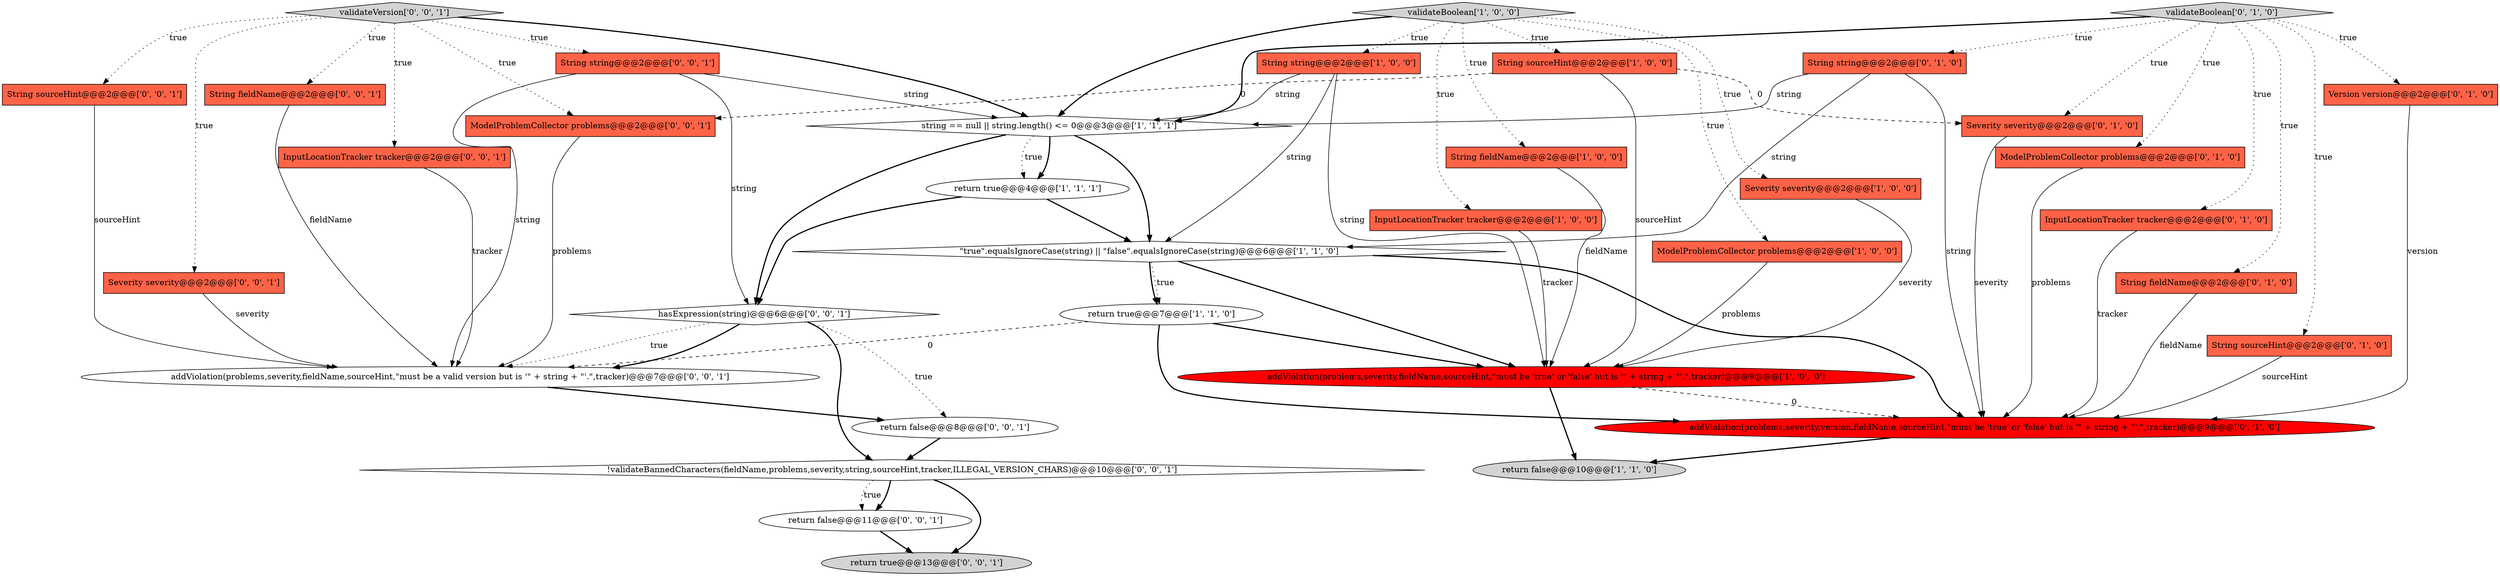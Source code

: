 digraph {
25 [style = filled, label = "validateVersion['0', '0', '1']", fillcolor = lightgray, shape = diamond image = "AAA0AAABBB3BBB"];
23 [style = filled, label = "addViolation(problems,severity,fieldName,sourceHint,\"must be a valid version but is '\" + string + \"'.\",tracker)@@@7@@@['0', '0', '1']", fillcolor = white, shape = ellipse image = "AAA0AAABBB3BBB"];
13 [style = filled, label = "InputLocationTracker tracker@@@2@@@['0', '1', '0']", fillcolor = tomato, shape = box image = "AAA0AAABBB2BBB"];
32 [style = filled, label = "String sourceHint@@@2@@@['0', '0', '1']", fillcolor = tomato, shape = box image = "AAA0AAABBB3BBB"];
29 [style = filled, label = "!validateBannedCharacters(fieldName,problems,severity,string,sourceHint,tracker,ILLEGAL_VERSION_CHARS)@@@10@@@['0', '0', '1']", fillcolor = white, shape = diamond image = "AAA0AAABBB3BBB"];
14 [style = filled, label = "validateBoolean['0', '1', '0']", fillcolor = lightgray, shape = diamond image = "AAA0AAABBB2BBB"];
30 [style = filled, label = "String string@@@2@@@['0', '0', '1']", fillcolor = tomato, shape = box image = "AAA0AAABBB3BBB"];
22 [style = filled, label = "Severity severity@@@2@@@['0', '0', '1']", fillcolor = tomato, shape = box image = "AAA0AAABBB3BBB"];
10 [style = filled, label = "string == null || string.length() <= 0@@@3@@@['1', '1', '1']", fillcolor = white, shape = diamond image = "AAA0AAABBB1BBB"];
1 [style = filled, label = "String fieldName@@@2@@@['1', '0', '0']", fillcolor = tomato, shape = box image = "AAA0AAABBB1BBB"];
15 [style = filled, label = "addViolation(problems,severity,version,fieldName,sourceHint,\"must be 'true' or 'false' but is '\" + string + \"'.\",tracker)@@@9@@@['0', '1', '0']", fillcolor = red, shape = ellipse image = "AAA1AAABBB2BBB"];
28 [style = filled, label = "return false@@@8@@@['0', '0', '1']", fillcolor = white, shape = ellipse image = "AAA0AAABBB3BBB"];
7 [style = filled, label = "return true@@@4@@@['1', '1', '1']", fillcolor = white, shape = ellipse image = "AAA0AAABBB1BBB"];
24 [style = filled, label = "return false@@@11@@@['0', '0', '1']", fillcolor = white, shape = ellipse image = "AAA0AAABBB3BBB"];
11 [style = filled, label = "String sourceHint@@@2@@@['1', '0', '0']", fillcolor = tomato, shape = box image = "AAA1AAABBB1BBB"];
4 [style = filled, label = "Severity severity@@@2@@@['1', '0', '0']", fillcolor = tomato, shape = box image = "AAA0AAABBB1BBB"];
0 [style = filled, label = "String string@@@2@@@['1', '0', '0']", fillcolor = tomato, shape = box image = "AAA0AAABBB1BBB"];
31 [style = filled, label = "String fieldName@@@2@@@['0', '0', '1']", fillcolor = tomato, shape = box image = "AAA0AAABBB3BBB"];
33 [style = filled, label = "InputLocationTracker tracker@@@2@@@['0', '0', '1']", fillcolor = tomato, shape = box image = "AAA0AAABBB3BBB"];
5 [style = filled, label = "InputLocationTracker tracker@@@2@@@['1', '0', '0']", fillcolor = tomato, shape = box image = "AAA0AAABBB1BBB"];
19 [style = filled, label = "String fieldName@@@2@@@['0', '1', '0']", fillcolor = tomato, shape = box image = "AAA0AAABBB2BBB"];
17 [style = filled, label = "String sourceHint@@@2@@@['0', '1', '0']", fillcolor = tomato, shape = box image = "AAA0AAABBB2BBB"];
21 [style = filled, label = "Severity severity@@@2@@@['0', '1', '0']", fillcolor = tomato, shape = box image = "AAA1AAABBB2BBB"];
26 [style = filled, label = "hasExpression(string)@@@6@@@['0', '0', '1']", fillcolor = white, shape = diamond image = "AAA0AAABBB3BBB"];
20 [style = filled, label = "Version version@@@2@@@['0', '1', '0']", fillcolor = tomato, shape = box image = "AAA0AAABBB2BBB"];
2 [style = filled, label = "addViolation(problems,severity,fieldName,sourceHint,\"must be 'true' or 'false' but is '\" + string + \"'.\",tracker)@@@9@@@['1', '0', '0']", fillcolor = red, shape = ellipse image = "AAA1AAABBB1BBB"];
27 [style = filled, label = "return true@@@13@@@['0', '0', '1']", fillcolor = lightgray, shape = ellipse image = "AAA0AAABBB3BBB"];
34 [style = filled, label = "ModelProblemCollector problems@@@2@@@['0', '0', '1']", fillcolor = tomato, shape = box image = "AAA0AAABBB3BBB"];
6 [style = filled, label = "ModelProblemCollector problems@@@2@@@['1', '0', '0']", fillcolor = tomato, shape = box image = "AAA0AAABBB1BBB"];
12 [style = filled, label = "return true@@@7@@@['1', '1', '0']", fillcolor = white, shape = ellipse image = "AAA0AAABBB1BBB"];
9 [style = filled, label = "validateBoolean['1', '0', '0']", fillcolor = lightgray, shape = diamond image = "AAA0AAABBB1BBB"];
16 [style = filled, label = "String string@@@2@@@['0', '1', '0']", fillcolor = tomato, shape = box image = "AAA0AAABBB2BBB"];
18 [style = filled, label = "ModelProblemCollector problems@@@2@@@['0', '1', '0']", fillcolor = tomato, shape = box image = "AAA0AAABBB2BBB"];
3 [style = filled, label = "\"true\".equalsIgnoreCase(string) || \"false\".equalsIgnoreCase(string)@@@6@@@['1', '1', '0']", fillcolor = white, shape = diamond image = "AAA0AAABBB1BBB"];
8 [style = filled, label = "return false@@@10@@@['1', '1', '0']", fillcolor = lightgray, shape = ellipse image = "AAA0AAABBB1BBB"];
6->2 [style = solid, label="problems"];
25->33 [style = dotted, label="true"];
28->29 [style = bold, label=""];
25->32 [style = dotted, label="true"];
1->2 [style = solid, label="fieldName"];
9->0 [style = dotted, label="true"];
14->19 [style = dotted, label="true"];
12->23 [style = dashed, label="0"];
5->2 [style = solid, label="tracker"];
2->15 [style = dashed, label="0"];
25->31 [style = dotted, label="true"];
25->34 [style = dotted, label="true"];
11->34 [style = dashed, label="0"];
30->23 [style = solid, label="string"];
9->11 [style = dotted, label="true"];
26->29 [style = bold, label=""];
12->15 [style = bold, label=""];
30->10 [style = solid, label="string"];
0->3 [style = solid, label="string"];
14->10 [style = bold, label=""];
20->15 [style = solid, label="version"];
10->3 [style = bold, label=""];
26->23 [style = dotted, label="true"];
3->15 [style = bold, label=""];
10->26 [style = bold, label=""];
3->12 [style = bold, label=""];
9->10 [style = bold, label=""];
4->2 [style = solid, label="severity"];
19->15 [style = solid, label="fieldName"];
22->23 [style = solid, label="severity"];
9->6 [style = dotted, label="true"];
16->3 [style = solid, label="string"];
10->7 [style = bold, label=""];
14->13 [style = dotted, label="true"];
7->3 [style = bold, label=""];
7->26 [style = bold, label=""];
32->23 [style = solid, label="sourceHint"];
23->28 [style = bold, label=""];
18->15 [style = solid, label="problems"];
17->15 [style = solid, label="sourceHint"];
14->20 [style = dotted, label="true"];
14->16 [style = dotted, label="true"];
14->17 [style = dotted, label="true"];
12->2 [style = bold, label=""];
29->27 [style = bold, label=""];
14->21 [style = dotted, label="true"];
11->2 [style = solid, label="sourceHint"];
3->2 [style = bold, label=""];
34->23 [style = solid, label="problems"];
3->12 [style = dotted, label="true"];
31->23 [style = solid, label="fieldName"];
0->2 [style = solid, label="string"];
26->28 [style = dotted, label="true"];
26->23 [style = bold, label=""];
13->15 [style = solid, label="tracker"];
9->1 [style = dotted, label="true"];
16->10 [style = solid, label="string"];
25->22 [style = dotted, label="true"];
9->4 [style = dotted, label="true"];
25->10 [style = bold, label=""];
21->15 [style = solid, label="severity"];
0->10 [style = solid, label="string"];
11->21 [style = dashed, label="0"];
29->24 [style = bold, label=""];
25->30 [style = dotted, label="true"];
30->26 [style = solid, label="string"];
29->24 [style = dotted, label="true"];
33->23 [style = solid, label="tracker"];
14->18 [style = dotted, label="true"];
10->7 [style = dotted, label="true"];
15->8 [style = bold, label=""];
24->27 [style = bold, label=""];
2->8 [style = bold, label=""];
16->15 [style = solid, label="string"];
9->5 [style = dotted, label="true"];
}
